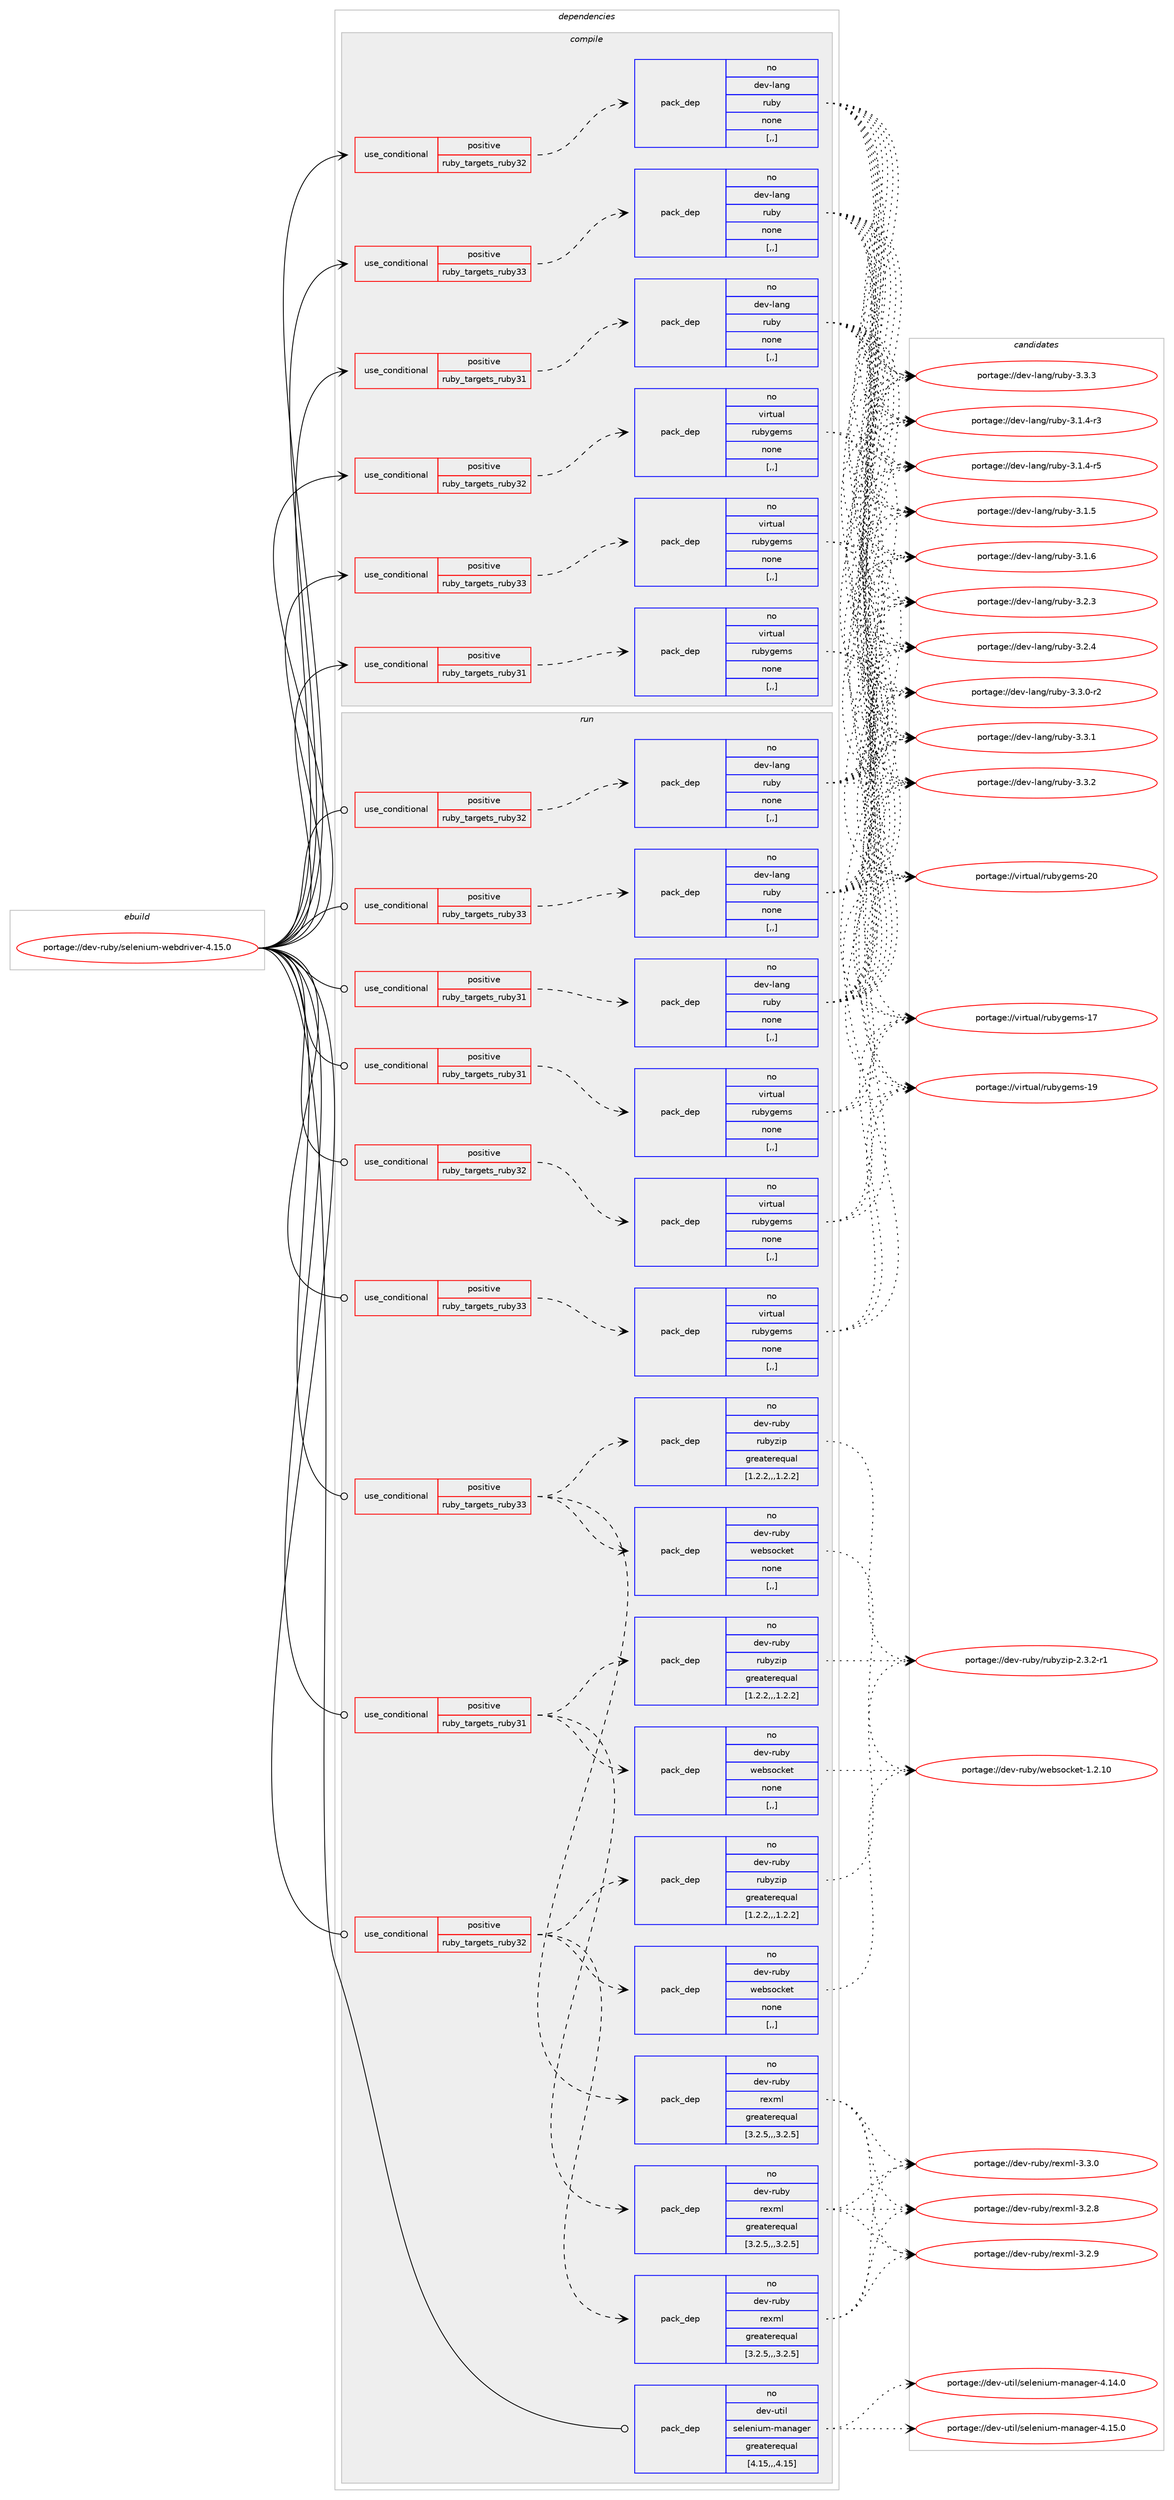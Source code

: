 digraph prolog {

# *************
# Graph options
# *************

newrank=true;
concentrate=true;
compound=true;
graph [rankdir=LR,fontname=Helvetica,fontsize=10,ranksep=1.5];#, ranksep=2.5, nodesep=0.2];
edge  [arrowhead=vee];
node  [fontname=Helvetica,fontsize=10];

# **********
# The ebuild
# **********

subgraph cluster_leftcol {
color=gray;
rank=same;
label=<<i>ebuild</i>>;
id [label="portage://dev-ruby/selenium-webdriver-4.15.0", color=red, width=4, href="../dev-ruby/selenium-webdriver-4.15.0.svg"];
}

# ****************
# The dependencies
# ****************

subgraph cluster_midcol {
color=gray;
label=<<i>dependencies</i>>;
subgraph cluster_compile {
fillcolor="#eeeeee";
style=filled;
label=<<i>compile</i>>;
subgraph cond54914 {
dependency198432 [label=<<TABLE BORDER="0" CELLBORDER="1" CELLSPACING="0" CELLPADDING="4"><TR><TD ROWSPAN="3" CELLPADDING="10">use_conditional</TD></TR><TR><TD>positive</TD></TR><TR><TD>ruby_targets_ruby31</TD></TR></TABLE>>, shape=none, color=red];
subgraph pack142149 {
dependency198433 [label=<<TABLE BORDER="0" CELLBORDER="1" CELLSPACING="0" CELLPADDING="4" WIDTH="220"><TR><TD ROWSPAN="6" CELLPADDING="30">pack_dep</TD></TR><TR><TD WIDTH="110">no</TD></TR><TR><TD>dev-lang</TD></TR><TR><TD>ruby</TD></TR><TR><TD>none</TD></TR><TR><TD>[,,]</TD></TR></TABLE>>, shape=none, color=blue];
}
dependency198432:e -> dependency198433:w [weight=20,style="dashed",arrowhead="vee"];
}
id:e -> dependency198432:w [weight=20,style="solid",arrowhead="vee"];
subgraph cond54915 {
dependency198434 [label=<<TABLE BORDER="0" CELLBORDER="1" CELLSPACING="0" CELLPADDING="4"><TR><TD ROWSPAN="3" CELLPADDING="10">use_conditional</TD></TR><TR><TD>positive</TD></TR><TR><TD>ruby_targets_ruby31</TD></TR></TABLE>>, shape=none, color=red];
subgraph pack142150 {
dependency198435 [label=<<TABLE BORDER="0" CELLBORDER="1" CELLSPACING="0" CELLPADDING="4" WIDTH="220"><TR><TD ROWSPAN="6" CELLPADDING="30">pack_dep</TD></TR><TR><TD WIDTH="110">no</TD></TR><TR><TD>virtual</TD></TR><TR><TD>rubygems</TD></TR><TR><TD>none</TD></TR><TR><TD>[,,]</TD></TR></TABLE>>, shape=none, color=blue];
}
dependency198434:e -> dependency198435:w [weight=20,style="dashed",arrowhead="vee"];
}
id:e -> dependency198434:w [weight=20,style="solid",arrowhead="vee"];
subgraph cond54916 {
dependency198436 [label=<<TABLE BORDER="0" CELLBORDER="1" CELLSPACING="0" CELLPADDING="4"><TR><TD ROWSPAN="3" CELLPADDING="10">use_conditional</TD></TR><TR><TD>positive</TD></TR><TR><TD>ruby_targets_ruby32</TD></TR></TABLE>>, shape=none, color=red];
subgraph pack142151 {
dependency198437 [label=<<TABLE BORDER="0" CELLBORDER="1" CELLSPACING="0" CELLPADDING="4" WIDTH="220"><TR><TD ROWSPAN="6" CELLPADDING="30">pack_dep</TD></TR><TR><TD WIDTH="110">no</TD></TR><TR><TD>dev-lang</TD></TR><TR><TD>ruby</TD></TR><TR><TD>none</TD></TR><TR><TD>[,,]</TD></TR></TABLE>>, shape=none, color=blue];
}
dependency198436:e -> dependency198437:w [weight=20,style="dashed",arrowhead="vee"];
}
id:e -> dependency198436:w [weight=20,style="solid",arrowhead="vee"];
subgraph cond54917 {
dependency198438 [label=<<TABLE BORDER="0" CELLBORDER="1" CELLSPACING="0" CELLPADDING="4"><TR><TD ROWSPAN="3" CELLPADDING="10">use_conditional</TD></TR><TR><TD>positive</TD></TR><TR><TD>ruby_targets_ruby32</TD></TR></TABLE>>, shape=none, color=red];
subgraph pack142152 {
dependency198439 [label=<<TABLE BORDER="0" CELLBORDER="1" CELLSPACING="0" CELLPADDING="4" WIDTH="220"><TR><TD ROWSPAN="6" CELLPADDING="30">pack_dep</TD></TR><TR><TD WIDTH="110">no</TD></TR><TR><TD>virtual</TD></TR><TR><TD>rubygems</TD></TR><TR><TD>none</TD></TR><TR><TD>[,,]</TD></TR></TABLE>>, shape=none, color=blue];
}
dependency198438:e -> dependency198439:w [weight=20,style="dashed",arrowhead="vee"];
}
id:e -> dependency198438:w [weight=20,style="solid",arrowhead="vee"];
subgraph cond54918 {
dependency198440 [label=<<TABLE BORDER="0" CELLBORDER="1" CELLSPACING="0" CELLPADDING="4"><TR><TD ROWSPAN="3" CELLPADDING="10">use_conditional</TD></TR><TR><TD>positive</TD></TR><TR><TD>ruby_targets_ruby33</TD></TR></TABLE>>, shape=none, color=red];
subgraph pack142153 {
dependency198441 [label=<<TABLE BORDER="0" CELLBORDER="1" CELLSPACING="0" CELLPADDING="4" WIDTH="220"><TR><TD ROWSPAN="6" CELLPADDING="30">pack_dep</TD></TR><TR><TD WIDTH="110">no</TD></TR><TR><TD>dev-lang</TD></TR><TR><TD>ruby</TD></TR><TR><TD>none</TD></TR><TR><TD>[,,]</TD></TR></TABLE>>, shape=none, color=blue];
}
dependency198440:e -> dependency198441:w [weight=20,style="dashed",arrowhead="vee"];
}
id:e -> dependency198440:w [weight=20,style="solid",arrowhead="vee"];
subgraph cond54919 {
dependency198442 [label=<<TABLE BORDER="0" CELLBORDER="1" CELLSPACING="0" CELLPADDING="4"><TR><TD ROWSPAN="3" CELLPADDING="10">use_conditional</TD></TR><TR><TD>positive</TD></TR><TR><TD>ruby_targets_ruby33</TD></TR></TABLE>>, shape=none, color=red];
subgraph pack142154 {
dependency198443 [label=<<TABLE BORDER="0" CELLBORDER="1" CELLSPACING="0" CELLPADDING="4" WIDTH="220"><TR><TD ROWSPAN="6" CELLPADDING="30">pack_dep</TD></TR><TR><TD WIDTH="110">no</TD></TR><TR><TD>virtual</TD></TR><TR><TD>rubygems</TD></TR><TR><TD>none</TD></TR><TR><TD>[,,]</TD></TR></TABLE>>, shape=none, color=blue];
}
dependency198442:e -> dependency198443:w [weight=20,style="dashed",arrowhead="vee"];
}
id:e -> dependency198442:w [weight=20,style="solid",arrowhead="vee"];
}
subgraph cluster_compileandrun {
fillcolor="#eeeeee";
style=filled;
label=<<i>compile and run</i>>;
}
subgraph cluster_run {
fillcolor="#eeeeee";
style=filled;
label=<<i>run</i>>;
subgraph cond54920 {
dependency198444 [label=<<TABLE BORDER="0" CELLBORDER="1" CELLSPACING="0" CELLPADDING="4"><TR><TD ROWSPAN="3" CELLPADDING="10">use_conditional</TD></TR><TR><TD>positive</TD></TR><TR><TD>ruby_targets_ruby31</TD></TR></TABLE>>, shape=none, color=red];
subgraph pack142155 {
dependency198445 [label=<<TABLE BORDER="0" CELLBORDER="1" CELLSPACING="0" CELLPADDING="4" WIDTH="220"><TR><TD ROWSPAN="6" CELLPADDING="30">pack_dep</TD></TR><TR><TD WIDTH="110">no</TD></TR><TR><TD>dev-lang</TD></TR><TR><TD>ruby</TD></TR><TR><TD>none</TD></TR><TR><TD>[,,]</TD></TR></TABLE>>, shape=none, color=blue];
}
dependency198444:e -> dependency198445:w [weight=20,style="dashed",arrowhead="vee"];
}
id:e -> dependency198444:w [weight=20,style="solid",arrowhead="odot"];
subgraph cond54921 {
dependency198446 [label=<<TABLE BORDER="0" CELLBORDER="1" CELLSPACING="0" CELLPADDING="4"><TR><TD ROWSPAN="3" CELLPADDING="10">use_conditional</TD></TR><TR><TD>positive</TD></TR><TR><TD>ruby_targets_ruby31</TD></TR></TABLE>>, shape=none, color=red];
subgraph pack142156 {
dependency198447 [label=<<TABLE BORDER="0" CELLBORDER="1" CELLSPACING="0" CELLPADDING="4" WIDTH="220"><TR><TD ROWSPAN="6" CELLPADDING="30">pack_dep</TD></TR><TR><TD WIDTH="110">no</TD></TR><TR><TD>dev-ruby</TD></TR><TR><TD>rexml</TD></TR><TR><TD>greaterequal</TD></TR><TR><TD>[3.2.5,,,3.2.5]</TD></TR></TABLE>>, shape=none, color=blue];
}
dependency198446:e -> dependency198447:w [weight=20,style="dashed",arrowhead="vee"];
subgraph pack142157 {
dependency198448 [label=<<TABLE BORDER="0" CELLBORDER="1" CELLSPACING="0" CELLPADDING="4" WIDTH="220"><TR><TD ROWSPAN="6" CELLPADDING="30">pack_dep</TD></TR><TR><TD WIDTH="110">no</TD></TR><TR><TD>dev-ruby</TD></TR><TR><TD>rubyzip</TD></TR><TR><TD>greaterequal</TD></TR><TR><TD>[1.2.2,,,1.2.2]</TD></TR></TABLE>>, shape=none, color=blue];
}
dependency198446:e -> dependency198448:w [weight=20,style="dashed",arrowhead="vee"];
subgraph pack142158 {
dependency198449 [label=<<TABLE BORDER="0" CELLBORDER="1" CELLSPACING="0" CELLPADDING="4" WIDTH="220"><TR><TD ROWSPAN="6" CELLPADDING="30">pack_dep</TD></TR><TR><TD WIDTH="110">no</TD></TR><TR><TD>dev-ruby</TD></TR><TR><TD>websocket</TD></TR><TR><TD>none</TD></TR><TR><TD>[,,]</TD></TR></TABLE>>, shape=none, color=blue];
}
dependency198446:e -> dependency198449:w [weight=20,style="dashed",arrowhead="vee"];
}
id:e -> dependency198446:w [weight=20,style="solid",arrowhead="odot"];
subgraph cond54922 {
dependency198450 [label=<<TABLE BORDER="0" CELLBORDER="1" CELLSPACING="0" CELLPADDING="4"><TR><TD ROWSPAN="3" CELLPADDING="10">use_conditional</TD></TR><TR><TD>positive</TD></TR><TR><TD>ruby_targets_ruby31</TD></TR></TABLE>>, shape=none, color=red];
subgraph pack142159 {
dependency198451 [label=<<TABLE BORDER="0" CELLBORDER="1" CELLSPACING="0" CELLPADDING="4" WIDTH="220"><TR><TD ROWSPAN="6" CELLPADDING="30">pack_dep</TD></TR><TR><TD WIDTH="110">no</TD></TR><TR><TD>virtual</TD></TR><TR><TD>rubygems</TD></TR><TR><TD>none</TD></TR><TR><TD>[,,]</TD></TR></TABLE>>, shape=none, color=blue];
}
dependency198450:e -> dependency198451:w [weight=20,style="dashed",arrowhead="vee"];
}
id:e -> dependency198450:w [weight=20,style="solid",arrowhead="odot"];
subgraph cond54923 {
dependency198452 [label=<<TABLE BORDER="0" CELLBORDER="1" CELLSPACING="0" CELLPADDING="4"><TR><TD ROWSPAN="3" CELLPADDING="10">use_conditional</TD></TR><TR><TD>positive</TD></TR><TR><TD>ruby_targets_ruby32</TD></TR></TABLE>>, shape=none, color=red];
subgraph pack142160 {
dependency198453 [label=<<TABLE BORDER="0" CELLBORDER="1" CELLSPACING="0" CELLPADDING="4" WIDTH="220"><TR><TD ROWSPAN="6" CELLPADDING="30">pack_dep</TD></TR><TR><TD WIDTH="110">no</TD></TR><TR><TD>dev-lang</TD></TR><TR><TD>ruby</TD></TR><TR><TD>none</TD></TR><TR><TD>[,,]</TD></TR></TABLE>>, shape=none, color=blue];
}
dependency198452:e -> dependency198453:w [weight=20,style="dashed",arrowhead="vee"];
}
id:e -> dependency198452:w [weight=20,style="solid",arrowhead="odot"];
subgraph cond54924 {
dependency198454 [label=<<TABLE BORDER="0" CELLBORDER="1" CELLSPACING="0" CELLPADDING="4"><TR><TD ROWSPAN="3" CELLPADDING="10">use_conditional</TD></TR><TR><TD>positive</TD></TR><TR><TD>ruby_targets_ruby32</TD></TR></TABLE>>, shape=none, color=red];
subgraph pack142161 {
dependency198455 [label=<<TABLE BORDER="0" CELLBORDER="1" CELLSPACING="0" CELLPADDING="4" WIDTH="220"><TR><TD ROWSPAN="6" CELLPADDING="30">pack_dep</TD></TR><TR><TD WIDTH="110">no</TD></TR><TR><TD>dev-ruby</TD></TR><TR><TD>rexml</TD></TR><TR><TD>greaterequal</TD></TR><TR><TD>[3.2.5,,,3.2.5]</TD></TR></TABLE>>, shape=none, color=blue];
}
dependency198454:e -> dependency198455:w [weight=20,style="dashed",arrowhead="vee"];
subgraph pack142162 {
dependency198456 [label=<<TABLE BORDER="0" CELLBORDER="1" CELLSPACING="0" CELLPADDING="4" WIDTH="220"><TR><TD ROWSPAN="6" CELLPADDING="30">pack_dep</TD></TR><TR><TD WIDTH="110">no</TD></TR><TR><TD>dev-ruby</TD></TR><TR><TD>rubyzip</TD></TR><TR><TD>greaterequal</TD></TR><TR><TD>[1.2.2,,,1.2.2]</TD></TR></TABLE>>, shape=none, color=blue];
}
dependency198454:e -> dependency198456:w [weight=20,style="dashed",arrowhead="vee"];
subgraph pack142163 {
dependency198457 [label=<<TABLE BORDER="0" CELLBORDER="1" CELLSPACING="0" CELLPADDING="4" WIDTH="220"><TR><TD ROWSPAN="6" CELLPADDING="30">pack_dep</TD></TR><TR><TD WIDTH="110">no</TD></TR><TR><TD>dev-ruby</TD></TR><TR><TD>websocket</TD></TR><TR><TD>none</TD></TR><TR><TD>[,,]</TD></TR></TABLE>>, shape=none, color=blue];
}
dependency198454:e -> dependency198457:w [weight=20,style="dashed",arrowhead="vee"];
}
id:e -> dependency198454:w [weight=20,style="solid",arrowhead="odot"];
subgraph cond54925 {
dependency198458 [label=<<TABLE BORDER="0" CELLBORDER="1" CELLSPACING="0" CELLPADDING="4"><TR><TD ROWSPAN="3" CELLPADDING="10">use_conditional</TD></TR><TR><TD>positive</TD></TR><TR><TD>ruby_targets_ruby32</TD></TR></TABLE>>, shape=none, color=red];
subgraph pack142164 {
dependency198459 [label=<<TABLE BORDER="0" CELLBORDER="1" CELLSPACING="0" CELLPADDING="4" WIDTH="220"><TR><TD ROWSPAN="6" CELLPADDING="30">pack_dep</TD></TR><TR><TD WIDTH="110">no</TD></TR><TR><TD>virtual</TD></TR><TR><TD>rubygems</TD></TR><TR><TD>none</TD></TR><TR><TD>[,,]</TD></TR></TABLE>>, shape=none, color=blue];
}
dependency198458:e -> dependency198459:w [weight=20,style="dashed",arrowhead="vee"];
}
id:e -> dependency198458:w [weight=20,style="solid",arrowhead="odot"];
subgraph cond54926 {
dependency198460 [label=<<TABLE BORDER="0" CELLBORDER="1" CELLSPACING="0" CELLPADDING="4"><TR><TD ROWSPAN="3" CELLPADDING="10">use_conditional</TD></TR><TR><TD>positive</TD></TR><TR><TD>ruby_targets_ruby33</TD></TR></TABLE>>, shape=none, color=red];
subgraph pack142165 {
dependency198461 [label=<<TABLE BORDER="0" CELLBORDER="1" CELLSPACING="0" CELLPADDING="4" WIDTH="220"><TR><TD ROWSPAN="6" CELLPADDING="30">pack_dep</TD></TR><TR><TD WIDTH="110">no</TD></TR><TR><TD>dev-lang</TD></TR><TR><TD>ruby</TD></TR><TR><TD>none</TD></TR><TR><TD>[,,]</TD></TR></TABLE>>, shape=none, color=blue];
}
dependency198460:e -> dependency198461:w [weight=20,style="dashed",arrowhead="vee"];
}
id:e -> dependency198460:w [weight=20,style="solid",arrowhead="odot"];
subgraph cond54927 {
dependency198462 [label=<<TABLE BORDER="0" CELLBORDER="1" CELLSPACING="0" CELLPADDING="4"><TR><TD ROWSPAN="3" CELLPADDING="10">use_conditional</TD></TR><TR><TD>positive</TD></TR><TR><TD>ruby_targets_ruby33</TD></TR></TABLE>>, shape=none, color=red];
subgraph pack142166 {
dependency198463 [label=<<TABLE BORDER="0" CELLBORDER="1" CELLSPACING="0" CELLPADDING="4" WIDTH="220"><TR><TD ROWSPAN="6" CELLPADDING="30">pack_dep</TD></TR><TR><TD WIDTH="110">no</TD></TR><TR><TD>dev-ruby</TD></TR><TR><TD>rexml</TD></TR><TR><TD>greaterequal</TD></TR><TR><TD>[3.2.5,,,3.2.5]</TD></TR></TABLE>>, shape=none, color=blue];
}
dependency198462:e -> dependency198463:w [weight=20,style="dashed",arrowhead="vee"];
subgraph pack142167 {
dependency198464 [label=<<TABLE BORDER="0" CELLBORDER="1" CELLSPACING="0" CELLPADDING="4" WIDTH="220"><TR><TD ROWSPAN="6" CELLPADDING="30">pack_dep</TD></TR><TR><TD WIDTH="110">no</TD></TR><TR><TD>dev-ruby</TD></TR><TR><TD>rubyzip</TD></TR><TR><TD>greaterequal</TD></TR><TR><TD>[1.2.2,,,1.2.2]</TD></TR></TABLE>>, shape=none, color=blue];
}
dependency198462:e -> dependency198464:w [weight=20,style="dashed",arrowhead="vee"];
subgraph pack142168 {
dependency198465 [label=<<TABLE BORDER="0" CELLBORDER="1" CELLSPACING="0" CELLPADDING="4" WIDTH="220"><TR><TD ROWSPAN="6" CELLPADDING="30">pack_dep</TD></TR><TR><TD WIDTH="110">no</TD></TR><TR><TD>dev-ruby</TD></TR><TR><TD>websocket</TD></TR><TR><TD>none</TD></TR><TR><TD>[,,]</TD></TR></TABLE>>, shape=none, color=blue];
}
dependency198462:e -> dependency198465:w [weight=20,style="dashed",arrowhead="vee"];
}
id:e -> dependency198462:w [weight=20,style="solid",arrowhead="odot"];
subgraph cond54928 {
dependency198466 [label=<<TABLE BORDER="0" CELLBORDER="1" CELLSPACING="0" CELLPADDING="4"><TR><TD ROWSPAN="3" CELLPADDING="10">use_conditional</TD></TR><TR><TD>positive</TD></TR><TR><TD>ruby_targets_ruby33</TD></TR></TABLE>>, shape=none, color=red];
subgraph pack142169 {
dependency198467 [label=<<TABLE BORDER="0" CELLBORDER="1" CELLSPACING="0" CELLPADDING="4" WIDTH="220"><TR><TD ROWSPAN="6" CELLPADDING="30">pack_dep</TD></TR><TR><TD WIDTH="110">no</TD></TR><TR><TD>virtual</TD></TR><TR><TD>rubygems</TD></TR><TR><TD>none</TD></TR><TR><TD>[,,]</TD></TR></TABLE>>, shape=none, color=blue];
}
dependency198466:e -> dependency198467:w [weight=20,style="dashed",arrowhead="vee"];
}
id:e -> dependency198466:w [weight=20,style="solid",arrowhead="odot"];
subgraph pack142170 {
dependency198468 [label=<<TABLE BORDER="0" CELLBORDER="1" CELLSPACING="0" CELLPADDING="4" WIDTH="220"><TR><TD ROWSPAN="6" CELLPADDING="30">pack_dep</TD></TR><TR><TD WIDTH="110">no</TD></TR><TR><TD>dev-util</TD></TR><TR><TD>selenium-manager</TD></TR><TR><TD>greaterequal</TD></TR><TR><TD>[4.15,,,4.15]</TD></TR></TABLE>>, shape=none, color=blue];
}
id:e -> dependency198468:w [weight=20,style="solid",arrowhead="odot"];
}
}

# **************
# The candidates
# **************

subgraph cluster_choices {
rank=same;
color=gray;
label=<<i>candidates</i>>;

subgraph choice142149 {
color=black;
nodesep=1;
choice100101118451089711010347114117981214551464946524511451 [label="portage://dev-lang/ruby-3.1.4-r3", color=red, width=4,href="../dev-lang/ruby-3.1.4-r3.svg"];
choice100101118451089711010347114117981214551464946524511453 [label="portage://dev-lang/ruby-3.1.4-r5", color=red, width=4,href="../dev-lang/ruby-3.1.4-r5.svg"];
choice10010111845108971101034711411798121455146494653 [label="portage://dev-lang/ruby-3.1.5", color=red, width=4,href="../dev-lang/ruby-3.1.5.svg"];
choice10010111845108971101034711411798121455146494654 [label="portage://dev-lang/ruby-3.1.6", color=red, width=4,href="../dev-lang/ruby-3.1.6.svg"];
choice10010111845108971101034711411798121455146504651 [label="portage://dev-lang/ruby-3.2.3", color=red, width=4,href="../dev-lang/ruby-3.2.3.svg"];
choice10010111845108971101034711411798121455146504652 [label="portage://dev-lang/ruby-3.2.4", color=red, width=4,href="../dev-lang/ruby-3.2.4.svg"];
choice100101118451089711010347114117981214551465146484511450 [label="portage://dev-lang/ruby-3.3.0-r2", color=red, width=4,href="../dev-lang/ruby-3.3.0-r2.svg"];
choice10010111845108971101034711411798121455146514649 [label="portage://dev-lang/ruby-3.3.1", color=red, width=4,href="../dev-lang/ruby-3.3.1.svg"];
choice10010111845108971101034711411798121455146514650 [label="portage://dev-lang/ruby-3.3.2", color=red, width=4,href="../dev-lang/ruby-3.3.2.svg"];
choice10010111845108971101034711411798121455146514651 [label="portage://dev-lang/ruby-3.3.3", color=red, width=4,href="../dev-lang/ruby-3.3.3.svg"];
dependency198433:e -> choice100101118451089711010347114117981214551464946524511451:w [style=dotted,weight="100"];
dependency198433:e -> choice100101118451089711010347114117981214551464946524511453:w [style=dotted,weight="100"];
dependency198433:e -> choice10010111845108971101034711411798121455146494653:w [style=dotted,weight="100"];
dependency198433:e -> choice10010111845108971101034711411798121455146494654:w [style=dotted,weight="100"];
dependency198433:e -> choice10010111845108971101034711411798121455146504651:w [style=dotted,weight="100"];
dependency198433:e -> choice10010111845108971101034711411798121455146504652:w [style=dotted,weight="100"];
dependency198433:e -> choice100101118451089711010347114117981214551465146484511450:w [style=dotted,weight="100"];
dependency198433:e -> choice10010111845108971101034711411798121455146514649:w [style=dotted,weight="100"];
dependency198433:e -> choice10010111845108971101034711411798121455146514650:w [style=dotted,weight="100"];
dependency198433:e -> choice10010111845108971101034711411798121455146514651:w [style=dotted,weight="100"];
}
subgraph choice142150 {
color=black;
nodesep=1;
choice118105114116117971084711411798121103101109115454955 [label="portage://virtual/rubygems-17", color=red, width=4,href="../virtual/rubygems-17.svg"];
choice118105114116117971084711411798121103101109115454957 [label="portage://virtual/rubygems-19", color=red, width=4,href="../virtual/rubygems-19.svg"];
choice118105114116117971084711411798121103101109115455048 [label="portage://virtual/rubygems-20", color=red, width=4,href="../virtual/rubygems-20.svg"];
dependency198435:e -> choice118105114116117971084711411798121103101109115454955:w [style=dotted,weight="100"];
dependency198435:e -> choice118105114116117971084711411798121103101109115454957:w [style=dotted,weight="100"];
dependency198435:e -> choice118105114116117971084711411798121103101109115455048:w [style=dotted,weight="100"];
}
subgraph choice142151 {
color=black;
nodesep=1;
choice100101118451089711010347114117981214551464946524511451 [label="portage://dev-lang/ruby-3.1.4-r3", color=red, width=4,href="../dev-lang/ruby-3.1.4-r3.svg"];
choice100101118451089711010347114117981214551464946524511453 [label="portage://dev-lang/ruby-3.1.4-r5", color=red, width=4,href="../dev-lang/ruby-3.1.4-r5.svg"];
choice10010111845108971101034711411798121455146494653 [label="portage://dev-lang/ruby-3.1.5", color=red, width=4,href="../dev-lang/ruby-3.1.5.svg"];
choice10010111845108971101034711411798121455146494654 [label="portage://dev-lang/ruby-3.1.6", color=red, width=4,href="../dev-lang/ruby-3.1.6.svg"];
choice10010111845108971101034711411798121455146504651 [label="portage://dev-lang/ruby-3.2.3", color=red, width=4,href="../dev-lang/ruby-3.2.3.svg"];
choice10010111845108971101034711411798121455146504652 [label="portage://dev-lang/ruby-3.2.4", color=red, width=4,href="../dev-lang/ruby-3.2.4.svg"];
choice100101118451089711010347114117981214551465146484511450 [label="portage://dev-lang/ruby-3.3.0-r2", color=red, width=4,href="../dev-lang/ruby-3.3.0-r2.svg"];
choice10010111845108971101034711411798121455146514649 [label="portage://dev-lang/ruby-3.3.1", color=red, width=4,href="../dev-lang/ruby-3.3.1.svg"];
choice10010111845108971101034711411798121455146514650 [label="portage://dev-lang/ruby-3.3.2", color=red, width=4,href="../dev-lang/ruby-3.3.2.svg"];
choice10010111845108971101034711411798121455146514651 [label="portage://dev-lang/ruby-3.3.3", color=red, width=4,href="../dev-lang/ruby-3.3.3.svg"];
dependency198437:e -> choice100101118451089711010347114117981214551464946524511451:w [style=dotted,weight="100"];
dependency198437:e -> choice100101118451089711010347114117981214551464946524511453:w [style=dotted,weight="100"];
dependency198437:e -> choice10010111845108971101034711411798121455146494653:w [style=dotted,weight="100"];
dependency198437:e -> choice10010111845108971101034711411798121455146494654:w [style=dotted,weight="100"];
dependency198437:e -> choice10010111845108971101034711411798121455146504651:w [style=dotted,weight="100"];
dependency198437:e -> choice10010111845108971101034711411798121455146504652:w [style=dotted,weight="100"];
dependency198437:e -> choice100101118451089711010347114117981214551465146484511450:w [style=dotted,weight="100"];
dependency198437:e -> choice10010111845108971101034711411798121455146514649:w [style=dotted,weight="100"];
dependency198437:e -> choice10010111845108971101034711411798121455146514650:w [style=dotted,weight="100"];
dependency198437:e -> choice10010111845108971101034711411798121455146514651:w [style=dotted,weight="100"];
}
subgraph choice142152 {
color=black;
nodesep=1;
choice118105114116117971084711411798121103101109115454955 [label="portage://virtual/rubygems-17", color=red, width=4,href="../virtual/rubygems-17.svg"];
choice118105114116117971084711411798121103101109115454957 [label="portage://virtual/rubygems-19", color=red, width=4,href="../virtual/rubygems-19.svg"];
choice118105114116117971084711411798121103101109115455048 [label="portage://virtual/rubygems-20", color=red, width=4,href="../virtual/rubygems-20.svg"];
dependency198439:e -> choice118105114116117971084711411798121103101109115454955:w [style=dotted,weight="100"];
dependency198439:e -> choice118105114116117971084711411798121103101109115454957:w [style=dotted,weight="100"];
dependency198439:e -> choice118105114116117971084711411798121103101109115455048:w [style=dotted,weight="100"];
}
subgraph choice142153 {
color=black;
nodesep=1;
choice100101118451089711010347114117981214551464946524511451 [label="portage://dev-lang/ruby-3.1.4-r3", color=red, width=4,href="../dev-lang/ruby-3.1.4-r3.svg"];
choice100101118451089711010347114117981214551464946524511453 [label="portage://dev-lang/ruby-3.1.4-r5", color=red, width=4,href="../dev-lang/ruby-3.1.4-r5.svg"];
choice10010111845108971101034711411798121455146494653 [label="portage://dev-lang/ruby-3.1.5", color=red, width=4,href="../dev-lang/ruby-3.1.5.svg"];
choice10010111845108971101034711411798121455146494654 [label="portage://dev-lang/ruby-3.1.6", color=red, width=4,href="../dev-lang/ruby-3.1.6.svg"];
choice10010111845108971101034711411798121455146504651 [label="portage://dev-lang/ruby-3.2.3", color=red, width=4,href="../dev-lang/ruby-3.2.3.svg"];
choice10010111845108971101034711411798121455146504652 [label="portage://dev-lang/ruby-3.2.4", color=red, width=4,href="../dev-lang/ruby-3.2.4.svg"];
choice100101118451089711010347114117981214551465146484511450 [label="portage://dev-lang/ruby-3.3.0-r2", color=red, width=4,href="../dev-lang/ruby-3.3.0-r2.svg"];
choice10010111845108971101034711411798121455146514649 [label="portage://dev-lang/ruby-3.3.1", color=red, width=4,href="../dev-lang/ruby-3.3.1.svg"];
choice10010111845108971101034711411798121455146514650 [label="portage://dev-lang/ruby-3.3.2", color=red, width=4,href="../dev-lang/ruby-3.3.2.svg"];
choice10010111845108971101034711411798121455146514651 [label="portage://dev-lang/ruby-3.3.3", color=red, width=4,href="../dev-lang/ruby-3.3.3.svg"];
dependency198441:e -> choice100101118451089711010347114117981214551464946524511451:w [style=dotted,weight="100"];
dependency198441:e -> choice100101118451089711010347114117981214551464946524511453:w [style=dotted,weight="100"];
dependency198441:e -> choice10010111845108971101034711411798121455146494653:w [style=dotted,weight="100"];
dependency198441:e -> choice10010111845108971101034711411798121455146494654:w [style=dotted,weight="100"];
dependency198441:e -> choice10010111845108971101034711411798121455146504651:w [style=dotted,weight="100"];
dependency198441:e -> choice10010111845108971101034711411798121455146504652:w [style=dotted,weight="100"];
dependency198441:e -> choice100101118451089711010347114117981214551465146484511450:w [style=dotted,weight="100"];
dependency198441:e -> choice10010111845108971101034711411798121455146514649:w [style=dotted,weight="100"];
dependency198441:e -> choice10010111845108971101034711411798121455146514650:w [style=dotted,weight="100"];
dependency198441:e -> choice10010111845108971101034711411798121455146514651:w [style=dotted,weight="100"];
}
subgraph choice142154 {
color=black;
nodesep=1;
choice118105114116117971084711411798121103101109115454955 [label="portage://virtual/rubygems-17", color=red, width=4,href="../virtual/rubygems-17.svg"];
choice118105114116117971084711411798121103101109115454957 [label="portage://virtual/rubygems-19", color=red, width=4,href="../virtual/rubygems-19.svg"];
choice118105114116117971084711411798121103101109115455048 [label="portage://virtual/rubygems-20", color=red, width=4,href="../virtual/rubygems-20.svg"];
dependency198443:e -> choice118105114116117971084711411798121103101109115454955:w [style=dotted,weight="100"];
dependency198443:e -> choice118105114116117971084711411798121103101109115454957:w [style=dotted,weight="100"];
dependency198443:e -> choice118105114116117971084711411798121103101109115455048:w [style=dotted,weight="100"];
}
subgraph choice142155 {
color=black;
nodesep=1;
choice100101118451089711010347114117981214551464946524511451 [label="portage://dev-lang/ruby-3.1.4-r3", color=red, width=4,href="../dev-lang/ruby-3.1.4-r3.svg"];
choice100101118451089711010347114117981214551464946524511453 [label="portage://dev-lang/ruby-3.1.4-r5", color=red, width=4,href="../dev-lang/ruby-3.1.4-r5.svg"];
choice10010111845108971101034711411798121455146494653 [label="portage://dev-lang/ruby-3.1.5", color=red, width=4,href="../dev-lang/ruby-3.1.5.svg"];
choice10010111845108971101034711411798121455146494654 [label="portage://dev-lang/ruby-3.1.6", color=red, width=4,href="../dev-lang/ruby-3.1.6.svg"];
choice10010111845108971101034711411798121455146504651 [label="portage://dev-lang/ruby-3.2.3", color=red, width=4,href="../dev-lang/ruby-3.2.3.svg"];
choice10010111845108971101034711411798121455146504652 [label="portage://dev-lang/ruby-3.2.4", color=red, width=4,href="../dev-lang/ruby-3.2.4.svg"];
choice100101118451089711010347114117981214551465146484511450 [label="portage://dev-lang/ruby-3.3.0-r2", color=red, width=4,href="../dev-lang/ruby-3.3.0-r2.svg"];
choice10010111845108971101034711411798121455146514649 [label="portage://dev-lang/ruby-3.3.1", color=red, width=4,href="../dev-lang/ruby-3.3.1.svg"];
choice10010111845108971101034711411798121455146514650 [label="portage://dev-lang/ruby-3.3.2", color=red, width=4,href="../dev-lang/ruby-3.3.2.svg"];
choice10010111845108971101034711411798121455146514651 [label="portage://dev-lang/ruby-3.3.3", color=red, width=4,href="../dev-lang/ruby-3.3.3.svg"];
dependency198445:e -> choice100101118451089711010347114117981214551464946524511451:w [style=dotted,weight="100"];
dependency198445:e -> choice100101118451089711010347114117981214551464946524511453:w [style=dotted,weight="100"];
dependency198445:e -> choice10010111845108971101034711411798121455146494653:w [style=dotted,weight="100"];
dependency198445:e -> choice10010111845108971101034711411798121455146494654:w [style=dotted,weight="100"];
dependency198445:e -> choice10010111845108971101034711411798121455146504651:w [style=dotted,weight="100"];
dependency198445:e -> choice10010111845108971101034711411798121455146504652:w [style=dotted,weight="100"];
dependency198445:e -> choice100101118451089711010347114117981214551465146484511450:w [style=dotted,weight="100"];
dependency198445:e -> choice10010111845108971101034711411798121455146514649:w [style=dotted,weight="100"];
dependency198445:e -> choice10010111845108971101034711411798121455146514650:w [style=dotted,weight="100"];
dependency198445:e -> choice10010111845108971101034711411798121455146514651:w [style=dotted,weight="100"];
}
subgraph choice142156 {
color=black;
nodesep=1;
choice100101118451141179812147114101120109108455146504656 [label="portage://dev-ruby/rexml-3.2.8", color=red, width=4,href="../dev-ruby/rexml-3.2.8.svg"];
choice100101118451141179812147114101120109108455146504657 [label="portage://dev-ruby/rexml-3.2.9", color=red, width=4,href="../dev-ruby/rexml-3.2.9.svg"];
choice100101118451141179812147114101120109108455146514648 [label="portage://dev-ruby/rexml-3.3.0", color=red, width=4,href="../dev-ruby/rexml-3.3.0.svg"];
dependency198447:e -> choice100101118451141179812147114101120109108455146504656:w [style=dotted,weight="100"];
dependency198447:e -> choice100101118451141179812147114101120109108455146504657:w [style=dotted,weight="100"];
dependency198447:e -> choice100101118451141179812147114101120109108455146514648:w [style=dotted,weight="100"];
}
subgraph choice142157 {
color=black;
nodesep=1;
choice100101118451141179812147114117981211221051124550465146504511449 [label="portage://dev-ruby/rubyzip-2.3.2-r1", color=red, width=4,href="../dev-ruby/rubyzip-2.3.2-r1.svg"];
dependency198448:e -> choice100101118451141179812147114117981211221051124550465146504511449:w [style=dotted,weight="100"];
}
subgraph choice142158 {
color=black;
nodesep=1;
choice100101118451141179812147119101981151119910710111645494650464948 [label="portage://dev-ruby/websocket-1.2.10", color=red, width=4,href="../dev-ruby/websocket-1.2.10.svg"];
dependency198449:e -> choice100101118451141179812147119101981151119910710111645494650464948:w [style=dotted,weight="100"];
}
subgraph choice142159 {
color=black;
nodesep=1;
choice118105114116117971084711411798121103101109115454955 [label="portage://virtual/rubygems-17", color=red, width=4,href="../virtual/rubygems-17.svg"];
choice118105114116117971084711411798121103101109115454957 [label="portage://virtual/rubygems-19", color=red, width=4,href="../virtual/rubygems-19.svg"];
choice118105114116117971084711411798121103101109115455048 [label="portage://virtual/rubygems-20", color=red, width=4,href="../virtual/rubygems-20.svg"];
dependency198451:e -> choice118105114116117971084711411798121103101109115454955:w [style=dotted,weight="100"];
dependency198451:e -> choice118105114116117971084711411798121103101109115454957:w [style=dotted,weight="100"];
dependency198451:e -> choice118105114116117971084711411798121103101109115455048:w [style=dotted,weight="100"];
}
subgraph choice142160 {
color=black;
nodesep=1;
choice100101118451089711010347114117981214551464946524511451 [label="portage://dev-lang/ruby-3.1.4-r3", color=red, width=4,href="../dev-lang/ruby-3.1.4-r3.svg"];
choice100101118451089711010347114117981214551464946524511453 [label="portage://dev-lang/ruby-3.1.4-r5", color=red, width=4,href="../dev-lang/ruby-3.1.4-r5.svg"];
choice10010111845108971101034711411798121455146494653 [label="portage://dev-lang/ruby-3.1.5", color=red, width=4,href="../dev-lang/ruby-3.1.5.svg"];
choice10010111845108971101034711411798121455146494654 [label="portage://dev-lang/ruby-3.1.6", color=red, width=4,href="../dev-lang/ruby-3.1.6.svg"];
choice10010111845108971101034711411798121455146504651 [label="portage://dev-lang/ruby-3.2.3", color=red, width=4,href="../dev-lang/ruby-3.2.3.svg"];
choice10010111845108971101034711411798121455146504652 [label="portage://dev-lang/ruby-3.2.4", color=red, width=4,href="../dev-lang/ruby-3.2.4.svg"];
choice100101118451089711010347114117981214551465146484511450 [label="portage://dev-lang/ruby-3.3.0-r2", color=red, width=4,href="../dev-lang/ruby-3.3.0-r2.svg"];
choice10010111845108971101034711411798121455146514649 [label="portage://dev-lang/ruby-3.3.1", color=red, width=4,href="../dev-lang/ruby-3.3.1.svg"];
choice10010111845108971101034711411798121455146514650 [label="portage://dev-lang/ruby-3.3.2", color=red, width=4,href="../dev-lang/ruby-3.3.2.svg"];
choice10010111845108971101034711411798121455146514651 [label="portage://dev-lang/ruby-3.3.3", color=red, width=4,href="../dev-lang/ruby-3.3.3.svg"];
dependency198453:e -> choice100101118451089711010347114117981214551464946524511451:w [style=dotted,weight="100"];
dependency198453:e -> choice100101118451089711010347114117981214551464946524511453:w [style=dotted,weight="100"];
dependency198453:e -> choice10010111845108971101034711411798121455146494653:w [style=dotted,weight="100"];
dependency198453:e -> choice10010111845108971101034711411798121455146494654:w [style=dotted,weight="100"];
dependency198453:e -> choice10010111845108971101034711411798121455146504651:w [style=dotted,weight="100"];
dependency198453:e -> choice10010111845108971101034711411798121455146504652:w [style=dotted,weight="100"];
dependency198453:e -> choice100101118451089711010347114117981214551465146484511450:w [style=dotted,weight="100"];
dependency198453:e -> choice10010111845108971101034711411798121455146514649:w [style=dotted,weight="100"];
dependency198453:e -> choice10010111845108971101034711411798121455146514650:w [style=dotted,weight="100"];
dependency198453:e -> choice10010111845108971101034711411798121455146514651:w [style=dotted,weight="100"];
}
subgraph choice142161 {
color=black;
nodesep=1;
choice100101118451141179812147114101120109108455146504656 [label="portage://dev-ruby/rexml-3.2.8", color=red, width=4,href="../dev-ruby/rexml-3.2.8.svg"];
choice100101118451141179812147114101120109108455146504657 [label="portage://dev-ruby/rexml-3.2.9", color=red, width=4,href="../dev-ruby/rexml-3.2.9.svg"];
choice100101118451141179812147114101120109108455146514648 [label="portage://dev-ruby/rexml-3.3.0", color=red, width=4,href="../dev-ruby/rexml-3.3.0.svg"];
dependency198455:e -> choice100101118451141179812147114101120109108455146504656:w [style=dotted,weight="100"];
dependency198455:e -> choice100101118451141179812147114101120109108455146504657:w [style=dotted,weight="100"];
dependency198455:e -> choice100101118451141179812147114101120109108455146514648:w [style=dotted,weight="100"];
}
subgraph choice142162 {
color=black;
nodesep=1;
choice100101118451141179812147114117981211221051124550465146504511449 [label="portage://dev-ruby/rubyzip-2.3.2-r1", color=red, width=4,href="../dev-ruby/rubyzip-2.3.2-r1.svg"];
dependency198456:e -> choice100101118451141179812147114117981211221051124550465146504511449:w [style=dotted,weight="100"];
}
subgraph choice142163 {
color=black;
nodesep=1;
choice100101118451141179812147119101981151119910710111645494650464948 [label="portage://dev-ruby/websocket-1.2.10", color=red, width=4,href="../dev-ruby/websocket-1.2.10.svg"];
dependency198457:e -> choice100101118451141179812147119101981151119910710111645494650464948:w [style=dotted,weight="100"];
}
subgraph choice142164 {
color=black;
nodesep=1;
choice118105114116117971084711411798121103101109115454955 [label="portage://virtual/rubygems-17", color=red, width=4,href="../virtual/rubygems-17.svg"];
choice118105114116117971084711411798121103101109115454957 [label="portage://virtual/rubygems-19", color=red, width=4,href="../virtual/rubygems-19.svg"];
choice118105114116117971084711411798121103101109115455048 [label="portage://virtual/rubygems-20", color=red, width=4,href="../virtual/rubygems-20.svg"];
dependency198459:e -> choice118105114116117971084711411798121103101109115454955:w [style=dotted,weight="100"];
dependency198459:e -> choice118105114116117971084711411798121103101109115454957:w [style=dotted,weight="100"];
dependency198459:e -> choice118105114116117971084711411798121103101109115455048:w [style=dotted,weight="100"];
}
subgraph choice142165 {
color=black;
nodesep=1;
choice100101118451089711010347114117981214551464946524511451 [label="portage://dev-lang/ruby-3.1.4-r3", color=red, width=4,href="../dev-lang/ruby-3.1.4-r3.svg"];
choice100101118451089711010347114117981214551464946524511453 [label="portage://dev-lang/ruby-3.1.4-r5", color=red, width=4,href="../dev-lang/ruby-3.1.4-r5.svg"];
choice10010111845108971101034711411798121455146494653 [label="portage://dev-lang/ruby-3.1.5", color=red, width=4,href="../dev-lang/ruby-3.1.5.svg"];
choice10010111845108971101034711411798121455146494654 [label="portage://dev-lang/ruby-3.1.6", color=red, width=4,href="../dev-lang/ruby-3.1.6.svg"];
choice10010111845108971101034711411798121455146504651 [label="portage://dev-lang/ruby-3.2.3", color=red, width=4,href="../dev-lang/ruby-3.2.3.svg"];
choice10010111845108971101034711411798121455146504652 [label="portage://dev-lang/ruby-3.2.4", color=red, width=4,href="../dev-lang/ruby-3.2.4.svg"];
choice100101118451089711010347114117981214551465146484511450 [label="portage://dev-lang/ruby-3.3.0-r2", color=red, width=4,href="../dev-lang/ruby-3.3.0-r2.svg"];
choice10010111845108971101034711411798121455146514649 [label="portage://dev-lang/ruby-3.3.1", color=red, width=4,href="../dev-lang/ruby-3.3.1.svg"];
choice10010111845108971101034711411798121455146514650 [label="portage://dev-lang/ruby-3.3.2", color=red, width=4,href="../dev-lang/ruby-3.3.2.svg"];
choice10010111845108971101034711411798121455146514651 [label="portage://dev-lang/ruby-3.3.3", color=red, width=4,href="../dev-lang/ruby-3.3.3.svg"];
dependency198461:e -> choice100101118451089711010347114117981214551464946524511451:w [style=dotted,weight="100"];
dependency198461:e -> choice100101118451089711010347114117981214551464946524511453:w [style=dotted,weight="100"];
dependency198461:e -> choice10010111845108971101034711411798121455146494653:w [style=dotted,weight="100"];
dependency198461:e -> choice10010111845108971101034711411798121455146494654:w [style=dotted,weight="100"];
dependency198461:e -> choice10010111845108971101034711411798121455146504651:w [style=dotted,weight="100"];
dependency198461:e -> choice10010111845108971101034711411798121455146504652:w [style=dotted,weight="100"];
dependency198461:e -> choice100101118451089711010347114117981214551465146484511450:w [style=dotted,weight="100"];
dependency198461:e -> choice10010111845108971101034711411798121455146514649:w [style=dotted,weight="100"];
dependency198461:e -> choice10010111845108971101034711411798121455146514650:w [style=dotted,weight="100"];
dependency198461:e -> choice10010111845108971101034711411798121455146514651:w [style=dotted,weight="100"];
}
subgraph choice142166 {
color=black;
nodesep=1;
choice100101118451141179812147114101120109108455146504656 [label="portage://dev-ruby/rexml-3.2.8", color=red, width=4,href="../dev-ruby/rexml-3.2.8.svg"];
choice100101118451141179812147114101120109108455146504657 [label="portage://dev-ruby/rexml-3.2.9", color=red, width=4,href="../dev-ruby/rexml-3.2.9.svg"];
choice100101118451141179812147114101120109108455146514648 [label="portage://dev-ruby/rexml-3.3.0", color=red, width=4,href="../dev-ruby/rexml-3.3.0.svg"];
dependency198463:e -> choice100101118451141179812147114101120109108455146504656:w [style=dotted,weight="100"];
dependency198463:e -> choice100101118451141179812147114101120109108455146504657:w [style=dotted,weight="100"];
dependency198463:e -> choice100101118451141179812147114101120109108455146514648:w [style=dotted,weight="100"];
}
subgraph choice142167 {
color=black;
nodesep=1;
choice100101118451141179812147114117981211221051124550465146504511449 [label="portage://dev-ruby/rubyzip-2.3.2-r1", color=red, width=4,href="../dev-ruby/rubyzip-2.3.2-r1.svg"];
dependency198464:e -> choice100101118451141179812147114117981211221051124550465146504511449:w [style=dotted,weight="100"];
}
subgraph choice142168 {
color=black;
nodesep=1;
choice100101118451141179812147119101981151119910710111645494650464948 [label="portage://dev-ruby/websocket-1.2.10", color=red, width=4,href="../dev-ruby/websocket-1.2.10.svg"];
dependency198465:e -> choice100101118451141179812147119101981151119910710111645494650464948:w [style=dotted,weight="100"];
}
subgraph choice142169 {
color=black;
nodesep=1;
choice118105114116117971084711411798121103101109115454955 [label="portage://virtual/rubygems-17", color=red, width=4,href="../virtual/rubygems-17.svg"];
choice118105114116117971084711411798121103101109115454957 [label="portage://virtual/rubygems-19", color=red, width=4,href="../virtual/rubygems-19.svg"];
choice118105114116117971084711411798121103101109115455048 [label="portage://virtual/rubygems-20", color=red, width=4,href="../virtual/rubygems-20.svg"];
dependency198467:e -> choice118105114116117971084711411798121103101109115454955:w [style=dotted,weight="100"];
dependency198467:e -> choice118105114116117971084711411798121103101109115454957:w [style=dotted,weight="100"];
dependency198467:e -> choice118105114116117971084711411798121103101109115455048:w [style=dotted,weight="100"];
}
subgraph choice142170 {
color=black;
nodesep=1;
choice100101118451171161051084711510110810111010511710945109971109710310111445524649524648 [label="portage://dev-util/selenium-manager-4.14.0", color=red, width=4,href="../dev-util/selenium-manager-4.14.0.svg"];
choice100101118451171161051084711510110810111010511710945109971109710310111445524649534648 [label="portage://dev-util/selenium-manager-4.15.0", color=red, width=4,href="../dev-util/selenium-manager-4.15.0.svg"];
dependency198468:e -> choice100101118451171161051084711510110810111010511710945109971109710310111445524649524648:w [style=dotted,weight="100"];
dependency198468:e -> choice100101118451171161051084711510110810111010511710945109971109710310111445524649534648:w [style=dotted,weight="100"];
}
}

}
